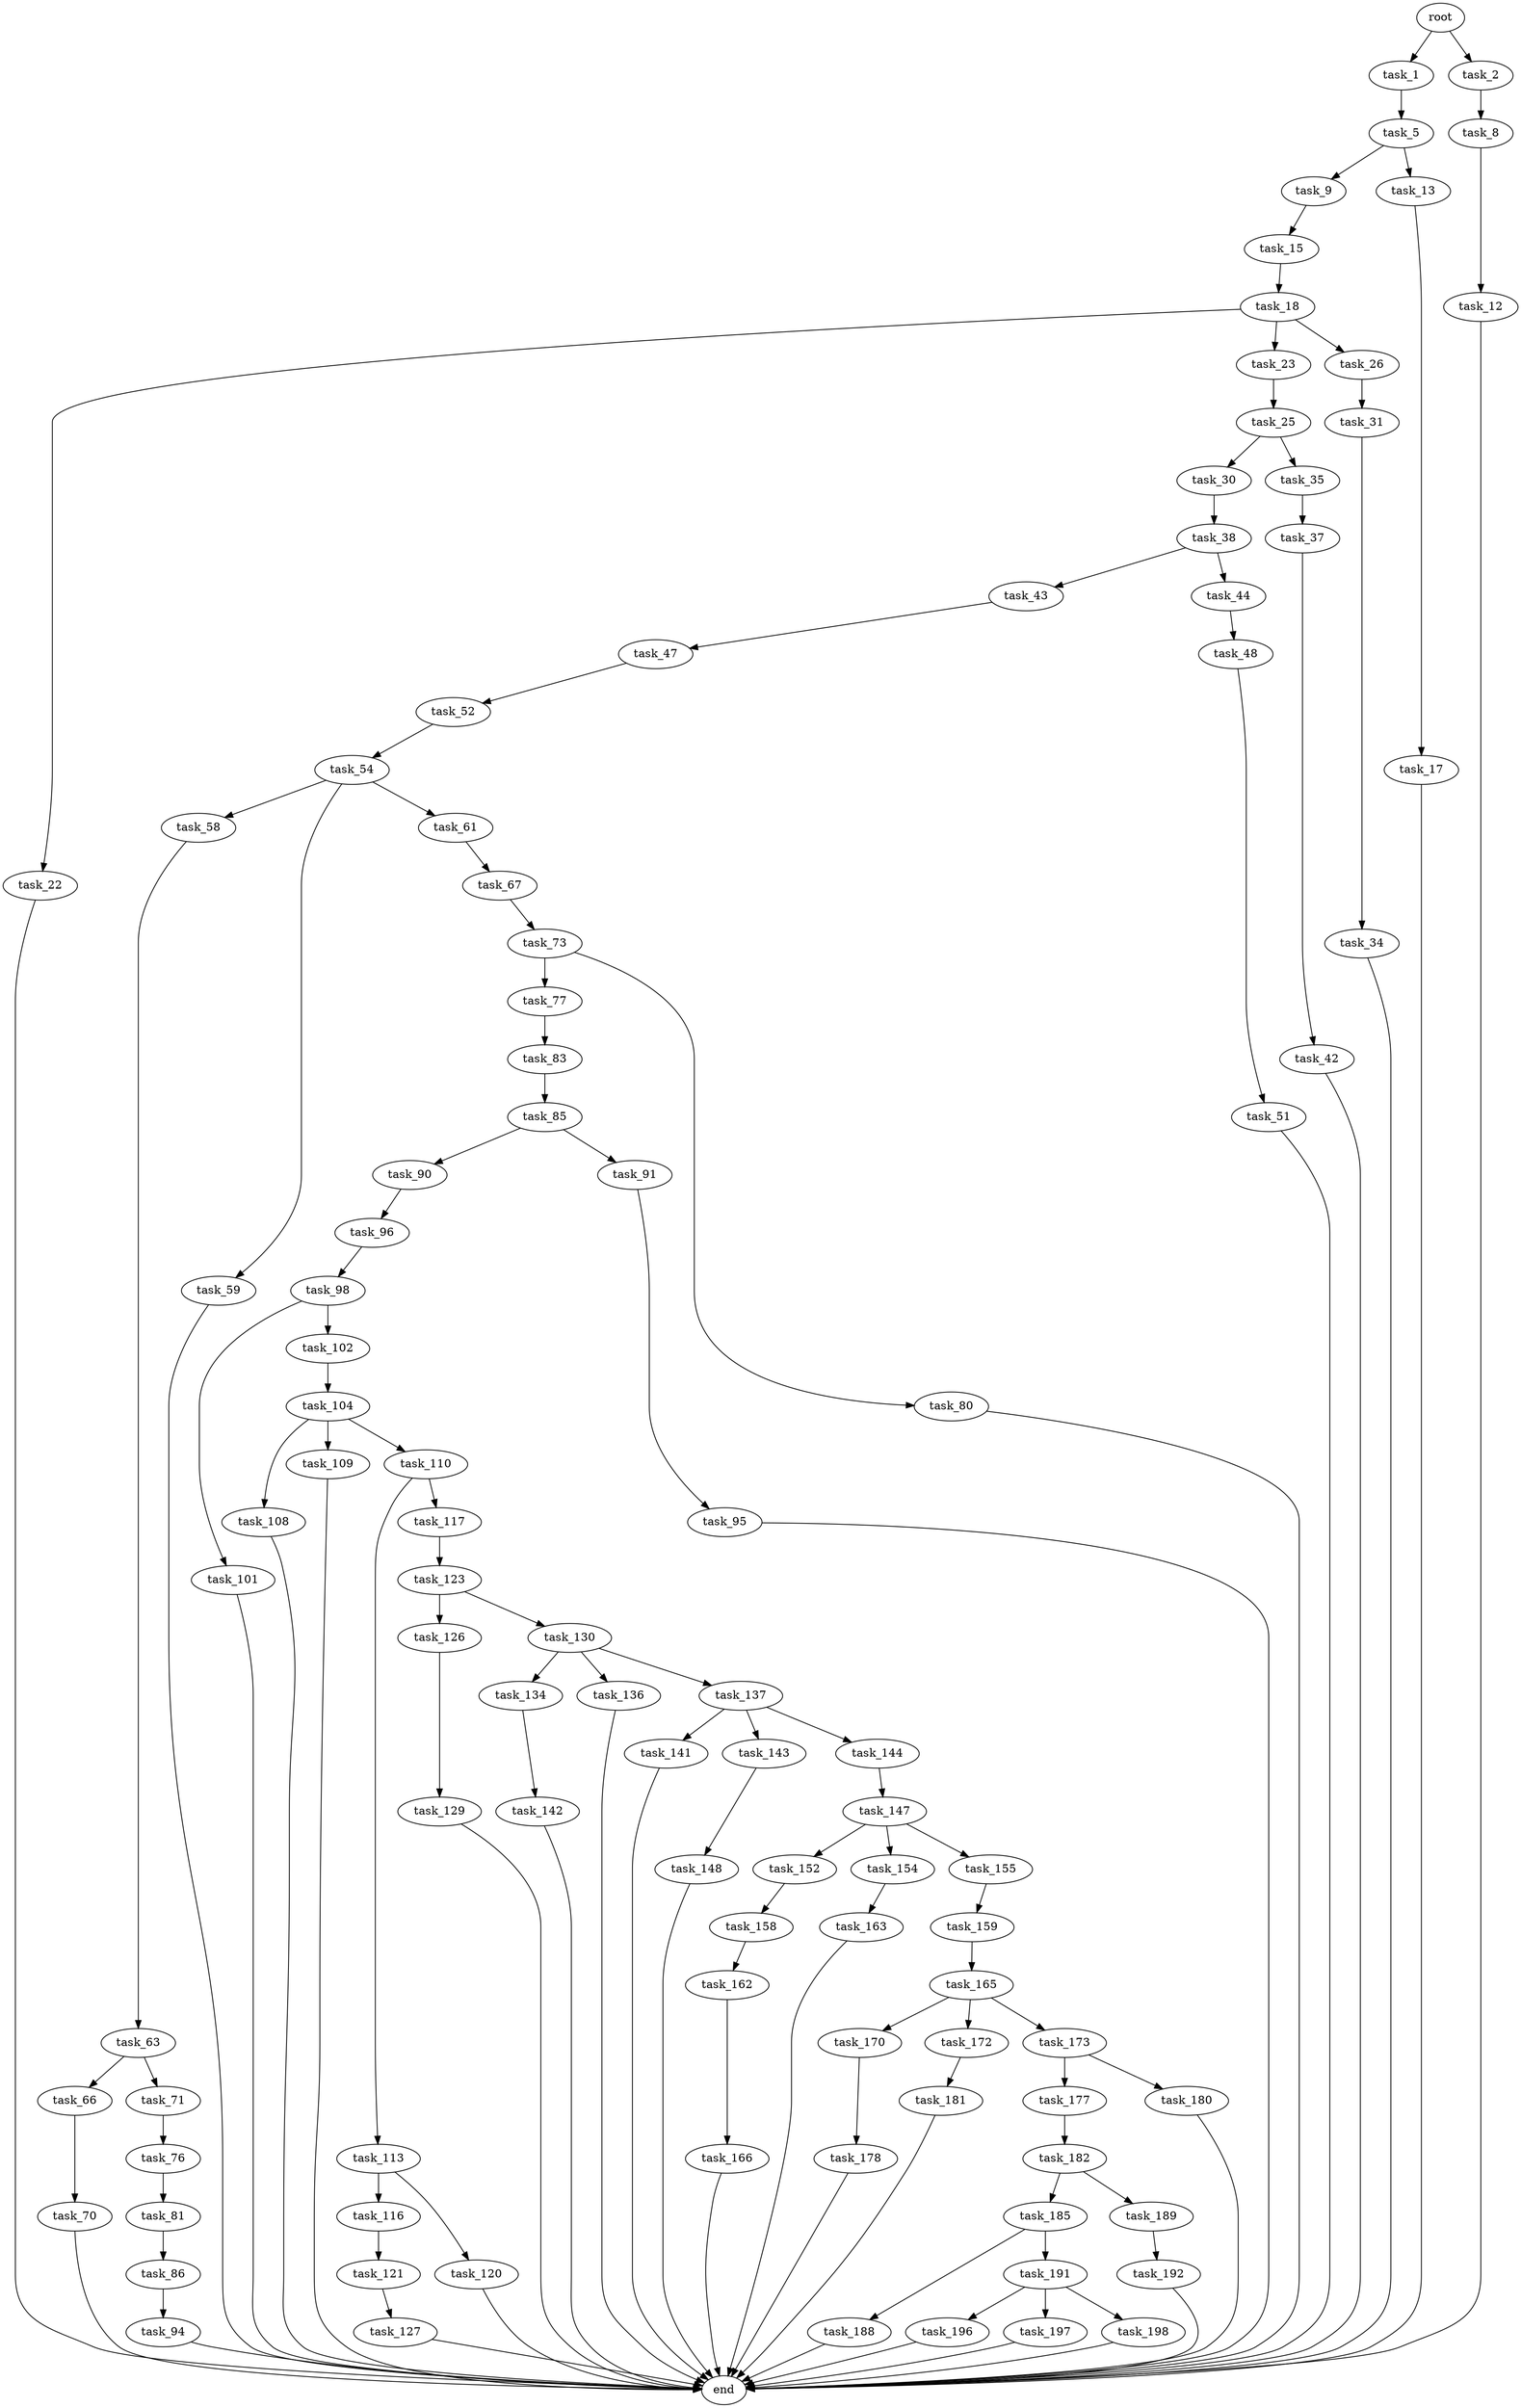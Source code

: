 digraph G {
  root [size="0.000000"];
  task_1 [size="74709692624.000000"];
  task_2 [size="1276641211.000000"];
  task_5 [size="134217728000.000000"];
  task_8 [size="134217728000.000000"];
  task_9 [size="134217728000.000000"];
  task_12 [size="621707781243.000000"];
  task_13 [size="13117032530.000000"];
  task_15 [size="68719476736.000000"];
  task_17 [size="782757789696.000000"];
  task_18 [size="368293445632.000000"];
  task_22 [size="549755813888.000000"];
  task_23 [size="968280646.000000"];
  task_25 [size="68719476736.000000"];
  task_26 [size="71233212568.000000"];
  task_30 [size="125638511990.000000"];
  task_31 [size="193450188284.000000"];
  task_34 [size="877715558987.000000"];
  task_35 [size="28991029248.000000"];
  task_37 [size="549755813888.000000"];
  task_38 [size="46525361495.000000"];
  task_42 [size="22290942501.000000"];
  task_43 [size="1508653552.000000"];
  task_44 [size="231928233984.000000"];
  task_47 [size="403940567388.000000"];
  task_48 [size="28991029248.000000"];
  task_51 [size="19105870988.000000"];
  task_52 [size="7588280361.000000"];
  task_54 [size="68719476736.000000"];
  task_58 [size="27987587993.000000"];
  task_59 [size="1137930124902.000000"];
  task_61 [size="560151323402.000000"];
  task_63 [size="368293445632.000000"];
  task_66 [size="9475741634.000000"];
  task_67 [size="5820560857.000000"];
  task_70 [size="33074004928.000000"];
  task_71 [size="31315828830.000000"];
  task_73 [size="27716825374.000000"];
  task_76 [size="14845766402.000000"];
  task_77 [size="6144241052.000000"];
  task_80 [size="549755813888.000000"];
  task_81 [size="809161341765.000000"];
  task_83 [size="582466368690.000000"];
  task_85 [size="18421764498.000000"];
  task_86 [size="231928233984.000000"];
  task_90 [size="246107148509.000000"];
  task_91 [size="1500134260.000000"];
  task_94 [size="609076647303.000000"];
  task_95 [size="244675529557.000000"];
  task_96 [size="4505023588.000000"];
  task_98 [size="782757789696.000000"];
  task_101 [size="1073741824000.000000"];
  task_102 [size="14615395071.000000"];
  task_104 [size="13253621618.000000"];
  task_108 [size="86998723685.000000"];
  task_109 [size="2331113486.000000"];
  task_110 [size="455395819454.000000"];
  task_113 [size="38601535379.000000"];
  task_116 [size="811375031421.000000"];
  task_117 [size="2010331020.000000"];
  task_120 [size="782757789696.000000"];
  task_121 [size="68719476736.000000"];
  task_123 [size="2142534401.000000"];
  task_126 [size="82925265044.000000"];
  task_127 [size="1073741824000.000000"];
  task_129 [size="857980685616.000000"];
  task_130 [size="41262961359.000000"];
  task_134 [size="6199956179.000000"];
  task_136 [size="231928233984.000000"];
  task_137 [size="1312144253.000000"];
  task_141 [size="124194843638.000000"];
  task_142 [size="22818001632.000000"];
  task_143 [size="959221595.000000"];
  task_144 [size="92917691204.000000"];
  task_147 [size="8589934592.000000"];
  task_148 [size="15097447292.000000"];
  task_152 [size="8630242511.000000"];
  task_154 [size="134217728000.000000"];
  task_155 [size="782757789696.000000"];
  task_158 [size="8589934592.000000"];
  task_159 [size="231928233984.000000"];
  task_162 [size="368293445632.000000"];
  task_163 [size="28985704235.000000"];
  task_165 [size="549755813888.000000"];
  task_166 [size="158307831018.000000"];
  task_170 [size="5065323964.000000"];
  task_172 [size="27674675892.000000"];
  task_173 [size="4406300440.000000"];
  task_177 [size="58647223744.000000"];
  task_178 [size="14178959579.000000"];
  task_180 [size="976269815497.000000"];
  task_181 [size="36636288626.000000"];
  task_182 [size="231928233984.000000"];
  task_185 [size="4356005368.000000"];
  task_188 [size="368293445632.000000"];
  task_189 [size="591311175501.000000"];
  task_191 [size="1073741824000.000000"];
  task_192 [size="315849742026.000000"];
  task_196 [size="1073741824000.000000"];
  task_197 [size="549755813888.000000"];
  task_198 [size="1073741824000.000000"];
  end [size="0.000000"];

  root -> task_1 [size="1.000000"];
  root -> task_2 [size="1.000000"];
  task_1 -> task_5 [size="75497472.000000"];
  task_2 -> task_8 [size="33554432.000000"];
  task_5 -> task_9 [size="209715200.000000"];
  task_5 -> task_13 [size="209715200.000000"];
  task_8 -> task_12 [size="209715200.000000"];
  task_9 -> task_15 [size="209715200.000000"];
  task_12 -> end [size="1.000000"];
  task_13 -> task_17 [size="209715200.000000"];
  task_15 -> task_18 [size="134217728.000000"];
  task_17 -> end [size="1.000000"];
  task_18 -> task_22 [size="411041792.000000"];
  task_18 -> task_23 [size="411041792.000000"];
  task_18 -> task_26 [size="411041792.000000"];
  task_22 -> end [size="1.000000"];
  task_23 -> task_25 [size="33554432.000000"];
  task_25 -> task_30 [size="134217728.000000"];
  task_25 -> task_35 [size="134217728.000000"];
  task_26 -> task_31 [size="75497472.000000"];
  task_30 -> task_38 [size="301989888.000000"];
  task_31 -> task_34 [size="134217728.000000"];
  task_34 -> end [size="1.000000"];
  task_35 -> task_37 [size="75497472.000000"];
  task_37 -> task_42 [size="536870912.000000"];
  task_38 -> task_43 [size="209715200.000000"];
  task_38 -> task_44 [size="209715200.000000"];
  task_42 -> end [size="1.000000"];
  task_43 -> task_47 [size="75497472.000000"];
  task_44 -> task_48 [size="301989888.000000"];
  task_47 -> task_52 [size="301989888.000000"];
  task_48 -> task_51 [size="75497472.000000"];
  task_51 -> end [size="1.000000"];
  task_52 -> task_54 [size="679477248.000000"];
  task_54 -> task_58 [size="134217728.000000"];
  task_54 -> task_59 [size="134217728.000000"];
  task_54 -> task_61 [size="134217728.000000"];
  task_58 -> task_63 [size="33554432.000000"];
  task_59 -> end [size="1.000000"];
  task_61 -> task_67 [size="411041792.000000"];
  task_63 -> task_66 [size="411041792.000000"];
  task_63 -> task_71 [size="411041792.000000"];
  task_66 -> task_70 [size="209715200.000000"];
  task_67 -> task_73 [size="209715200.000000"];
  task_70 -> end [size="1.000000"];
  task_71 -> task_76 [size="134217728.000000"];
  task_73 -> task_77 [size="679477248.000000"];
  task_73 -> task_80 [size="679477248.000000"];
  task_76 -> task_81 [size="838860800.000000"];
  task_77 -> task_83 [size="209715200.000000"];
  task_80 -> end [size="1.000000"];
  task_81 -> task_86 [size="536870912.000000"];
  task_83 -> task_85 [size="536870912.000000"];
  task_85 -> task_90 [size="33554432.000000"];
  task_85 -> task_91 [size="33554432.000000"];
  task_86 -> task_94 [size="301989888.000000"];
  task_90 -> task_96 [size="301989888.000000"];
  task_91 -> task_95 [size="134217728.000000"];
  task_94 -> end [size="1.000000"];
  task_95 -> end [size="1.000000"];
  task_96 -> task_98 [size="134217728.000000"];
  task_98 -> task_101 [size="679477248.000000"];
  task_98 -> task_102 [size="679477248.000000"];
  task_101 -> end [size="1.000000"];
  task_102 -> task_104 [size="411041792.000000"];
  task_104 -> task_108 [size="411041792.000000"];
  task_104 -> task_109 [size="411041792.000000"];
  task_104 -> task_110 [size="411041792.000000"];
  task_108 -> end [size="1.000000"];
  task_109 -> end [size="1.000000"];
  task_110 -> task_113 [size="301989888.000000"];
  task_110 -> task_117 [size="301989888.000000"];
  task_113 -> task_116 [size="75497472.000000"];
  task_113 -> task_120 [size="75497472.000000"];
  task_116 -> task_121 [size="679477248.000000"];
  task_117 -> task_123 [size="75497472.000000"];
  task_120 -> end [size="1.000000"];
  task_121 -> task_127 [size="134217728.000000"];
  task_123 -> task_126 [size="33554432.000000"];
  task_123 -> task_130 [size="33554432.000000"];
  task_126 -> task_129 [size="134217728.000000"];
  task_127 -> end [size="1.000000"];
  task_129 -> end [size="1.000000"];
  task_130 -> task_134 [size="838860800.000000"];
  task_130 -> task_136 [size="838860800.000000"];
  task_130 -> task_137 [size="838860800.000000"];
  task_134 -> task_142 [size="209715200.000000"];
  task_136 -> end [size="1.000000"];
  task_137 -> task_141 [size="33554432.000000"];
  task_137 -> task_143 [size="33554432.000000"];
  task_137 -> task_144 [size="33554432.000000"];
  task_141 -> end [size="1.000000"];
  task_142 -> end [size="1.000000"];
  task_143 -> task_148 [size="33554432.000000"];
  task_144 -> task_147 [size="134217728.000000"];
  task_147 -> task_152 [size="33554432.000000"];
  task_147 -> task_154 [size="33554432.000000"];
  task_147 -> task_155 [size="33554432.000000"];
  task_148 -> end [size="1.000000"];
  task_152 -> task_158 [size="209715200.000000"];
  task_154 -> task_163 [size="209715200.000000"];
  task_155 -> task_159 [size="679477248.000000"];
  task_158 -> task_162 [size="33554432.000000"];
  task_159 -> task_165 [size="301989888.000000"];
  task_162 -> task_166 [size="411041792.000000"];
  task_163 -> end [size="1.000000"];
  task_165 -> task_170 [size="536870912.000000"];
  task_165 -> task_172 [size="536870912.000000"];
  task_165 -> task_173 [size="536870912.000000"];
  task_166 -> end [size="1.000000"];
  task_170 -> task_178 [size="209715200.000000"];
  task_172 -> task_181 [size="33554432.000000"];
  task_173 -> task_177 [size="75497472.000000"];
  task_173 -> task_180 [size="75497472.000000"];
  task_177 -> task_182 [size="75497472.000000"];
  task_178 -> end [size="1.000000"];
  task_180 -> end [size="1.000000"];
  task_181 -> end [size="1.000000"];
  task_182 -> task_185 [size="301989888.000000"];
  task_182 -> task_189 [size="301989888.000000"];
  task_185 -> task_188 [size="301989888.000000"];
  task_185 -> task_191 [size="301989888.000000"];
  task_188 -> end [size="1.000000"];
  task_189 -> task_192 [size="411041792.000000"];
  task_191 -> task_196 [size="838860800.000000"];
  task_191 -> task_197 [size="838860800.000000"];
  task_191 -> task_198 [size="838860800.000000"];
  task_192 -> end [size="1.000000"];
  task_196 -> end [size="1.000000"];
  task_197 -> end [size="1.000000"];
  task_198 -> end [size="1.000000"];
}
